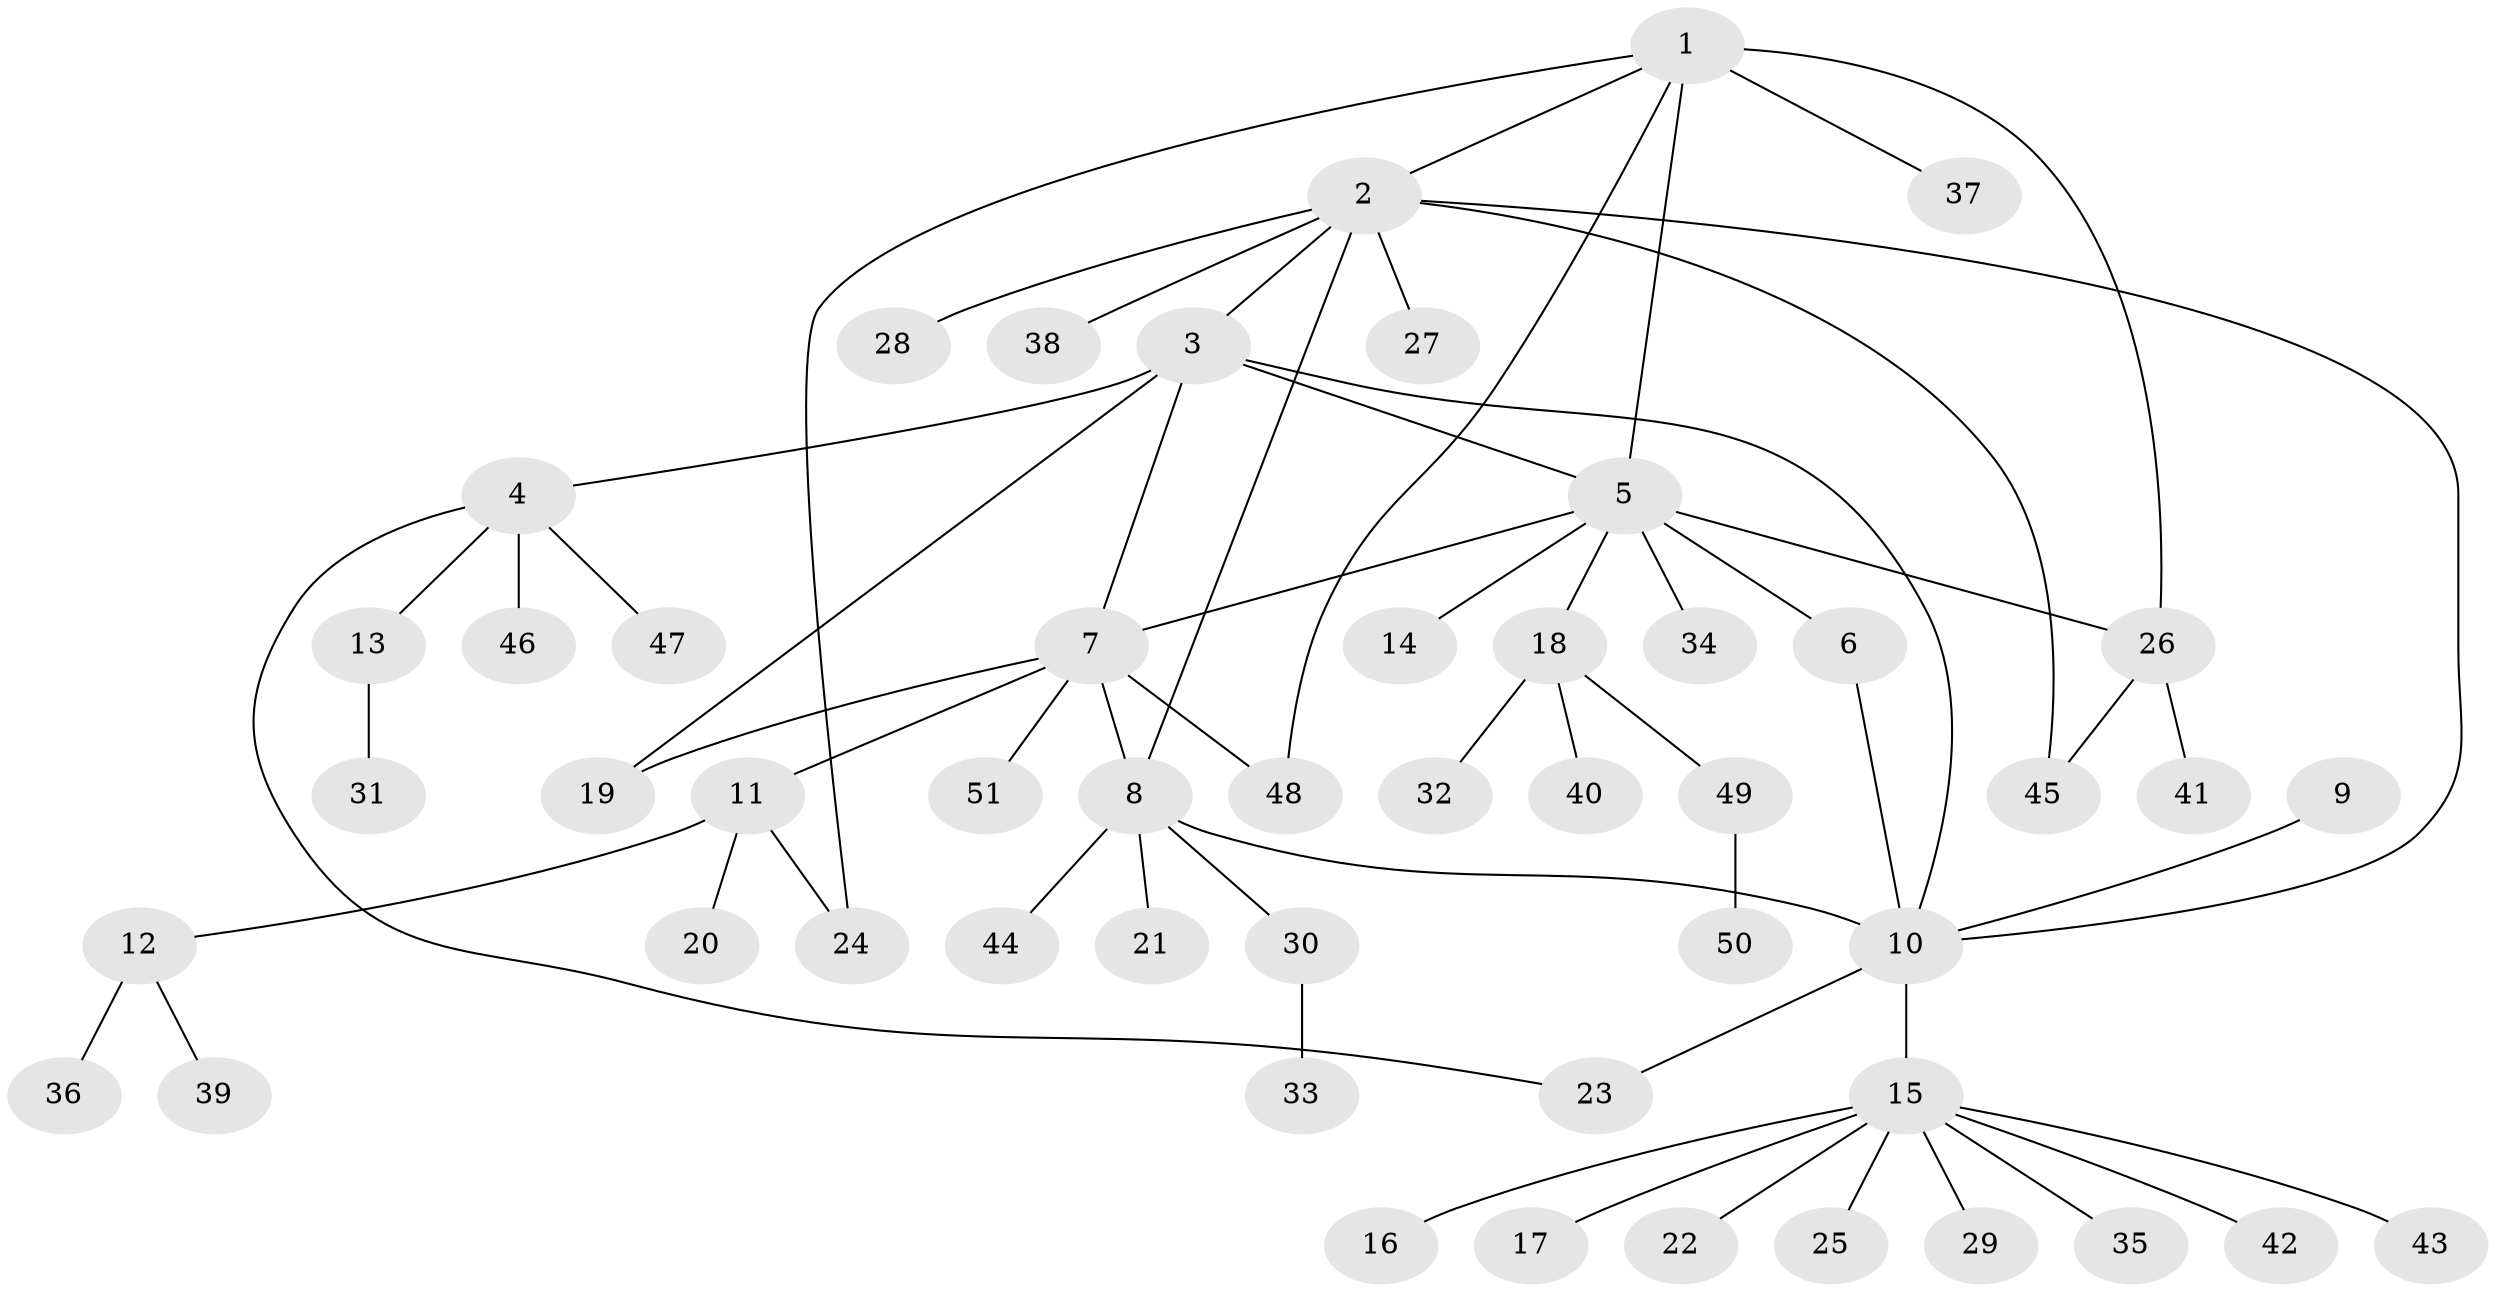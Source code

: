 // coarse degree distribution, {5: 0.11538461538461539, 6: 0.11538461538461539, 2: 0.07692307692307693, 1: 0.5, 3: 0.07692307692307693, 8: 0.038461538461538464, 4: 0.07692307692307693}
// Generated by graph-tools (version 1.1) at 2025/37/03/04/25 23:37:33]
// undirected, 51 vertices, 62 edges
graph export_dot {
  node [color=gray90,style=filled];
  1;
  2;
  3;
  4;
  5;
  6;
  7;
  8;
  9;
  10;
  11;
  12;
  13;
  14;
  15;
  16;
  17;
  18;
  19;
  20;
  21;
  22;
  23;
  24;
  25;
  26;
  27;
  28;
  29;
  30;
  31;
  32;
  33;
  34;
  35;
  36;
  37;
  38;
  39;
  40;
  41;
  42;
  43;
  44;
  45;
  46;
  47;
  48;
  49;
  50;
  51;
  1 -- 2;
  1 -- 5;
  1 -- 24;
  1 -- 26;
  1 -- 37;
  1 -- 48;
  2 -- 3;
  2 -- 8;
  2 -- 10;
  2 -- 27;
  2 -- 28;
  2 -- 38;
  2 -- 45;
  3 -- 4;
  3 -- 5;
  3 -- 7;
  3 -- 10;
  3 -- 19;
  4 -- 13;
  4 -- 23;
  4 -- 46;
  4 -- 47;
  5 -- 6;
  5 -- 7;
  5 -- 14;
  5 -- 18;
  5 -- 26;
  5 -- 34;
  6 -- 10;
  7 -- 8;
  7 -- 11;
  7 -- 19;
  7 -- 48;
  7 -- 51;
  8 -- 10;
  8 -- 21;
  8 -- 30;
  8 -- 44;
  9 -- 10;
  10 -- 15;
  10 -- 23;
  11 -- 12;
  11 -- 20;
  11 -- 24;
  12 -- 36;
  12 -- 39;
  13 -- 31;
  15 -- 16;
  15 -- 17;
  15 -- 22;
  15 -- 25;
  15 -- 29;
  15 -- 35;
  15 -- 42;
  15 -- 43;
  18 -- 32;
  18 -- 40;
  18 -- 49;
  26 -- 41;
  26 -- 45;
  30 -- 33;
  49 -- 50;
}

